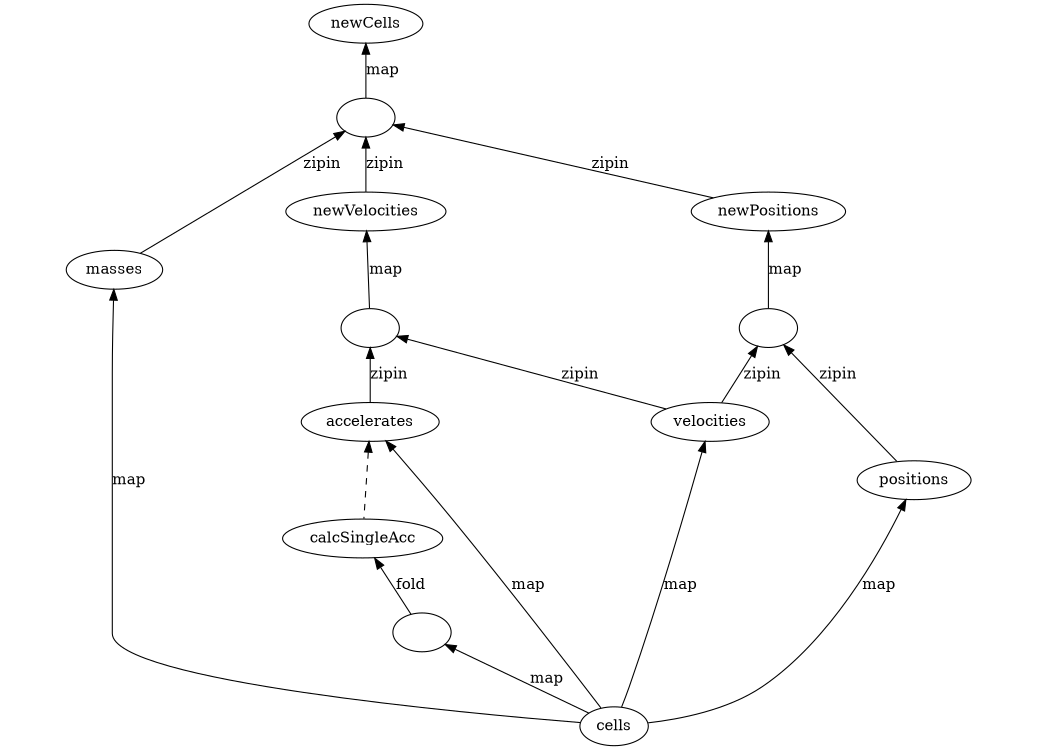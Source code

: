 digraph G {
	size="7, 5";
	ratio="fill";
	
        newCells;
        masses;
        newVelocities;
        newPositions;
        velocities;
        positions;
        accelerates;
        calcSingleAcc;
        cells;
        t1[label=""];
        t2[label=""];
        t3[label=""];
        t4[label=""];

        edge[dir=back];

        newCells -> t1[label="map"];
        t1 -> masses[label="zipin"];
        t1 -> newVelocities[label="zipin"];
        t1 -> newPositions[label="zipin"];
        masses -> cells[label="map"];
        newVelocities ->  t2[label="map"];
        t2 -> velocities[label="zipin"];
        t2 -> accelerates[label="zipin"];
        newPositions -> t3[label="map"];
        t3 -> velocities[label="zipin"];
        t3 -> positions[label="zipin"];
        velocities -> cells[label="map"];
        positions -> cells[label="map"];
        accelerates -> cells[label="map"];
        accelerates -> calcSingleAcc[style=dashed];
        calcSingleAcc -> t4[label="fold"];
        t4 -> cells[label="map"];
}